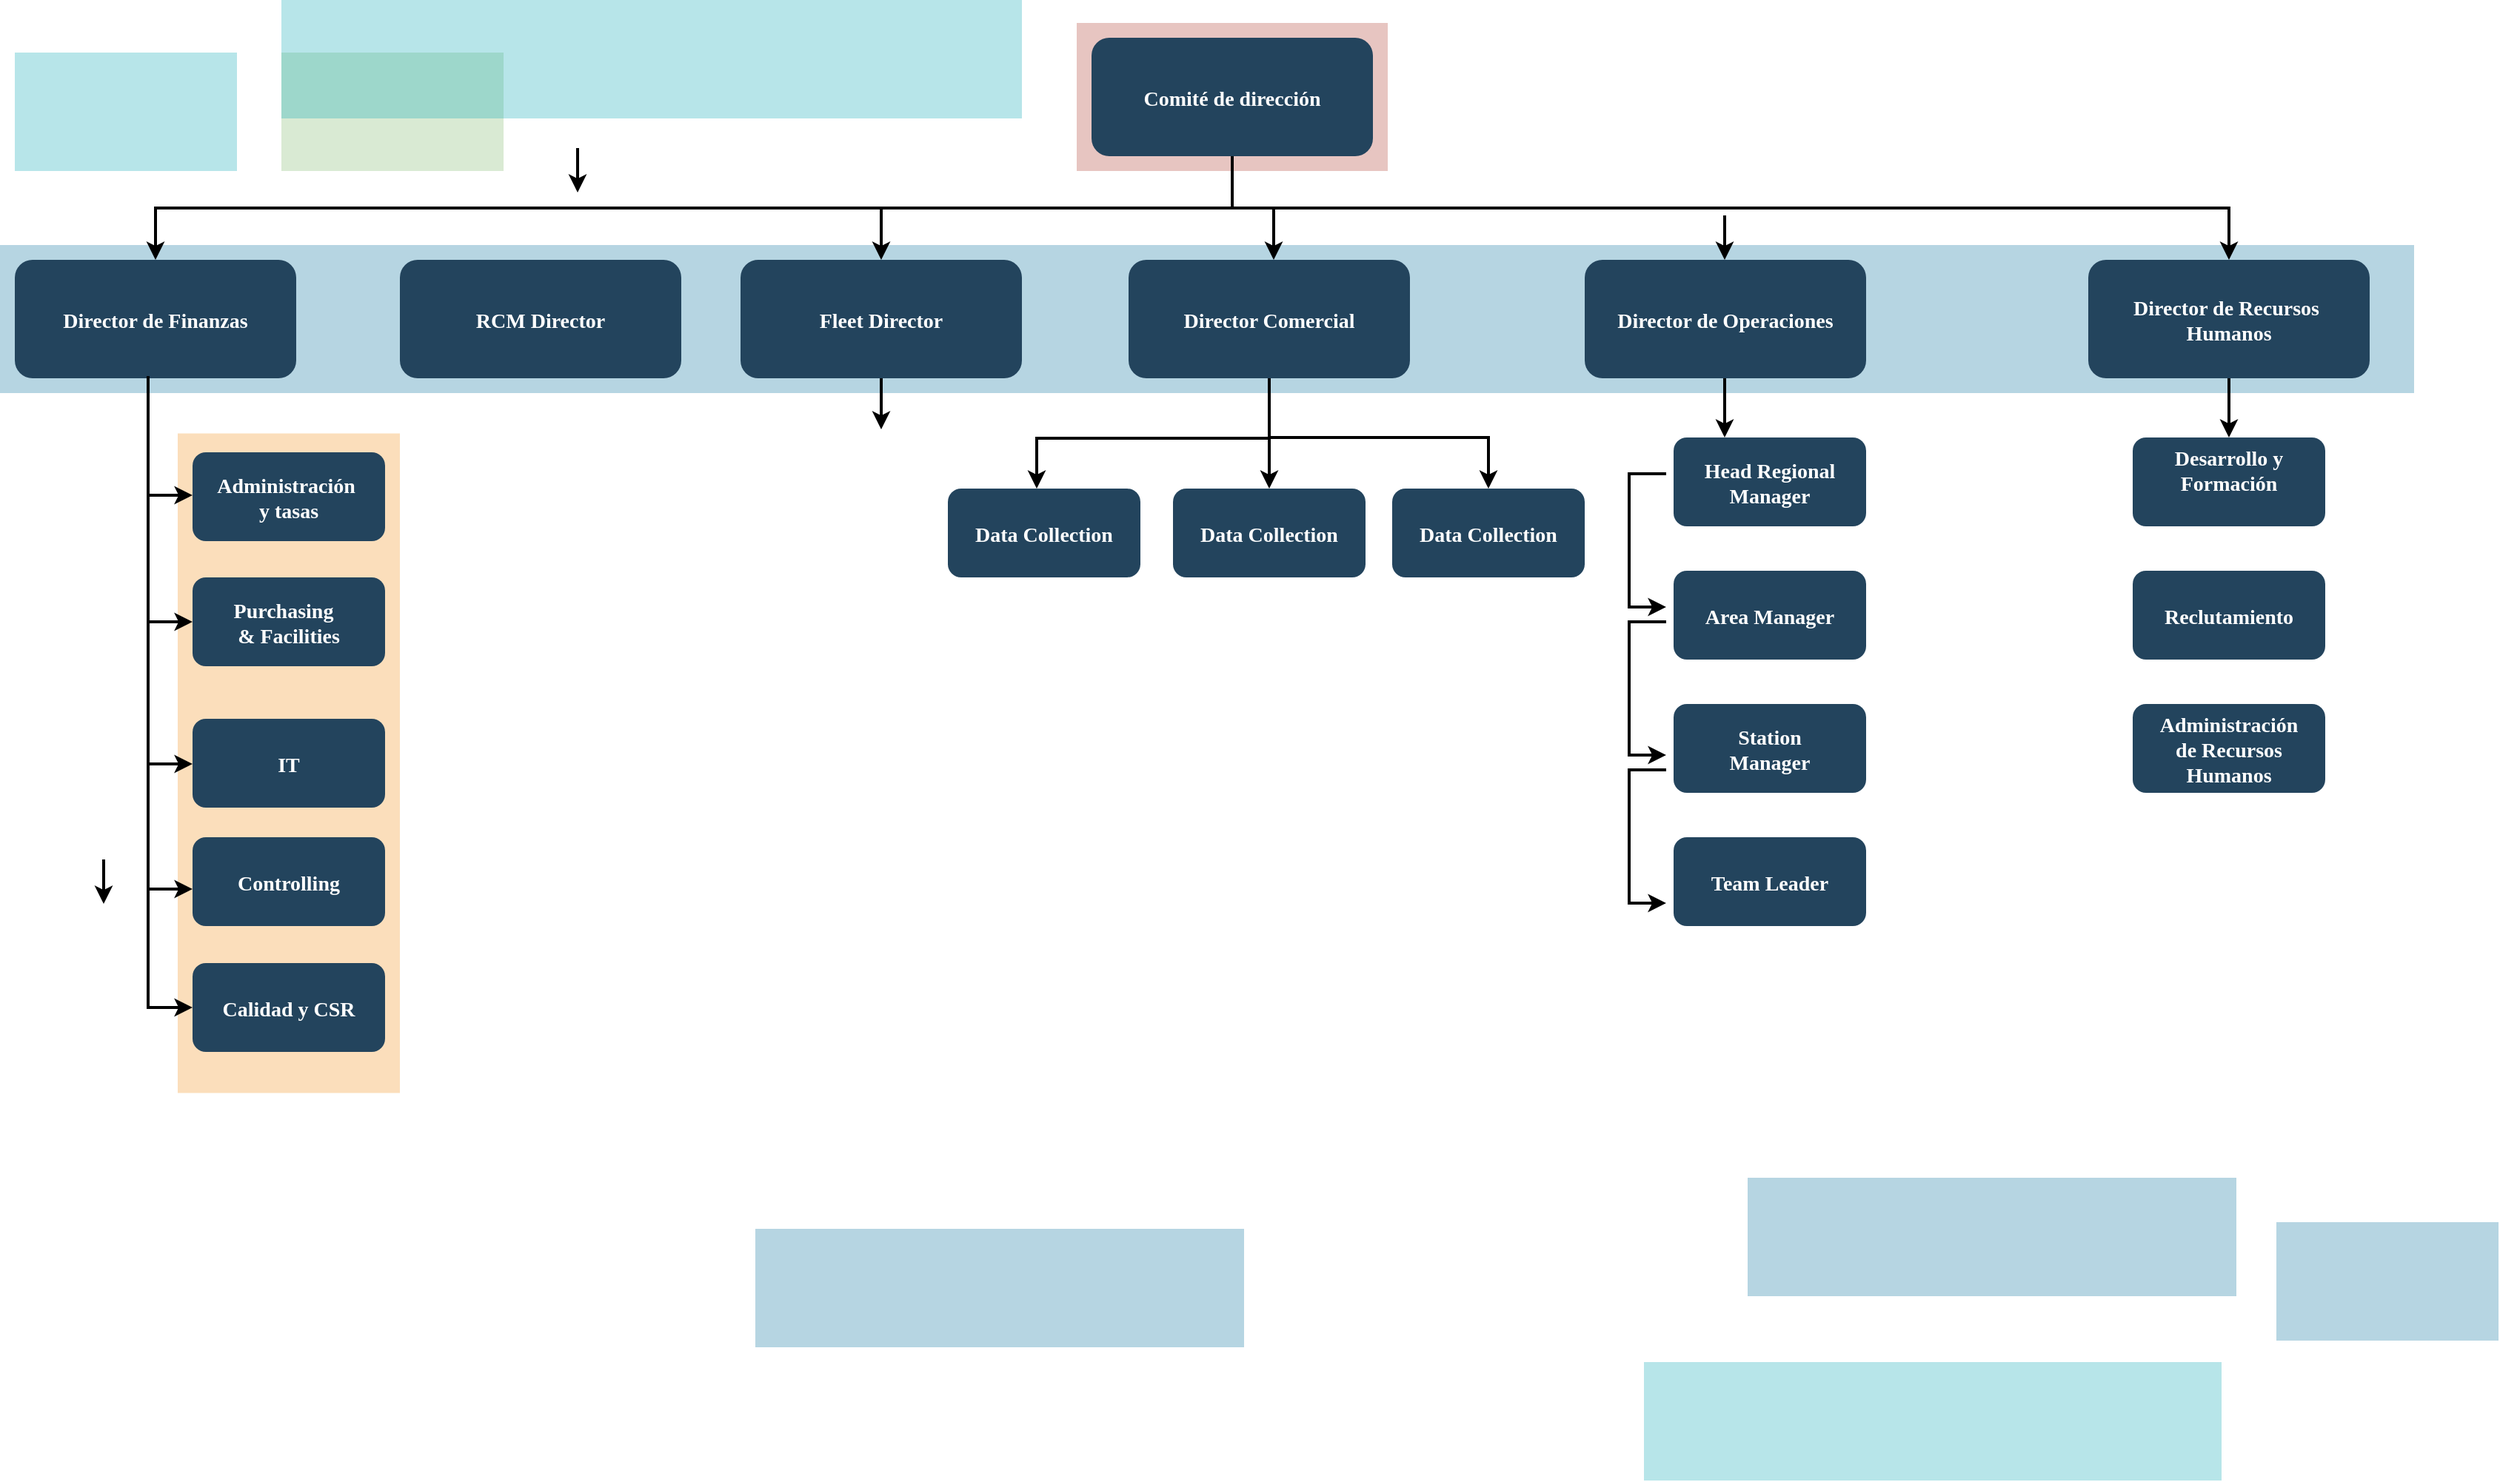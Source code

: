 <mxfile version="22.0.2" type="device">
  <diagram name="Page-1" id="2c0d36ab-eaac-3732-788b-9136903baeff">
    <mxGraphModel dx="1262" dy="592" grid="1" gridSize="10" guides="1" tooltips="1" connect="1" arrows="1" fold="1" page="1" pageScale="1.5" pageWidth="1169" pageHeight="827" background="none" math="0" shadow="0">
      <root>
        <mxCell id="0" />
        <mxCell id="1" parent="0" />
        <mxCell id="123" value="" style="fillColor=#AE4132;strokeColor=none;opacity=30;" parent="1" vertex="1">
          <mxGeometry x="747" y="175.5" width="210" height="100.0" as="geometry" />
        </mxCell>
        <mxCell id="122" value="" style="fillColor=#10739E;strokeColor=none;opacity=30;" parent="1" vertex="1">
          <mxGeometry x="20" y="325.5" width="1630" height="100" as="geometry" />
        </mxCell>
        <mxCell id="118" value="" style="fillColor=#F2931E;strokeColor=none;opacity=30;" parent="1" vertex="1">
          <mxGeometry x="140" y="452.75" width="150" height="445.5" as="geometry" />
        </mxCell>
        <mxCell id="116" value="" style="fillColor=#10739E;strokeColor=none;opacity=30;" parent="1" vertex="1">
          <mxGeometry x="1557" y="985.5" width="150" height="80" as="geometry" />
        </mxCell>
        <mxCell id="115" value="" style="fillColor=#10739E;strokeColor=none;opacity=30;" parent="1" vertex="1">
          <mxGeometry x="1200" y="955.5" width="330" height="80" as="geometry" />
        </mxCell>
        <mxCell id="113" value="" style="fillColor=#10739E;strokeColor=none;opacity=30;" parent="1" vertex="1">
          <mxGeometry x="530" y="990.0" width="330.0" height="80" as="geometry" />
        </mxCell>
        <mxCell id="111" value="" style="fillColor=#D9EAD3;strokeColor=none" parent="1" vertex="1">
          <mxGeometry x="210" y="195.5" width="150" height="80" as="geometry" />
        </mxCell>
        <mxCell id="110" value="" style="fillColor=#12AAB5;strokeColor=none;opacity=30;" parent="1" vertex="1">
          <mxGeometry x="1130" y="1080" width="390" height="80" as="geometry" />
        </mxCell>
        <mxCell id="109" value="" style="fillColor=#12AAB5;strokeColor=none;opacity=30;" parent="1" vertex="1">
          <mxGeometry x="210" y="160" width="500" height="80" as="geometry" />
        </mxCell>
        <mxCell id="108" value="" style="fillColor=#12AAB5;strokeColor=none;opacity=30;" parent="1" vertex="1">
          <mxGeometry x="30.0" y="195.5" width="150" height="80" as="geometry" />
        </mxCell>
        <mxCell id="2" value="Comité de dirección" style="rounded=1;fillColor=#23445D;gradientColor=none;strokeColor=none;fontColor=#FFFFFF;fontStyle=1;fontFamily=Tahoma;fontSize=14" parent="1" vertex="1">
          <mxGeometry x="757" y="185.5" width="190" height="80" as="geometry" />
        </mxCell>
        <mxCell id="4" value="Director de Recursos &#xa;Humanos" style="rounded=1;fillColor=#23445D;gradientColor=none;strokeColor=none;fontColor=#FFFFFF;fontStyle=1;fontFamily=Tahoma;fontSize=14" parent="1" vertex="1">
          <mxGeometry x="1430.0" y="335.5" width="190" height="80" as="geometry" />
        </mxCell>
        <mxCell id="9" value="" style="edgeStyle=elbowEdgeStyle;elbow=vertical;strokeWidth=2;rounded=0" parent="1" source="2" target="4" edge="1">
          <mxGeometry x="337" y="215.5" width="100" height="100" as="geometry">
            <mxPoint x="337" y="315.5" as="sourcePoint" />
            <mxPoint x="437" y="215.5" as="targetPoint" />
          </mxGeometry>
        </mxCell>
        <mxCell id="10" value="Director Comercial" style="rounded=1;fillColor=#23445D;gradientColor=none;strokeColor=none;fontColor=#FFFFFF;fontStyle=1;fontFamily=Tahoma;fontSize=14" parent="1" vertex="1">
          <mxGeometry x="782" y="335.5" width="190" height="80" as="geometry" />
        </mxCell>
        <mxCell id="12" value="Fleet Director" style="rounded=1;fillColor=#23445D;gradientColor=none;strokeColor=none;fontColor=#FFFFFF;fontStyle=1;fontFamily=Tahoma;fontSize=14" parent="1" vertex="1">
          <mxGeometry x="520.0" y="335.5" width="190" height="80" as="geometry" />
        </mxCell>
        <mxCell id="13" value="Director de Finanzas" style="rounded=1;fillColor=#23445D;gradientColor=none;strokeColor=none;fontColor=#FFFFFF;fontStyle=1;fontFamily=Tahoma;fontSize=14" parent="1" vertex="1">
          <mxGeometry x="30" y="335.5" width="190" height="80" as="geometry" />
        </mxCell>
        <mxCell id="16" value="Administración &#xa;y tasas" style="rounded=1;fillColor=#23445D;gradientColor=none;strokeColor=none;fontColor=#FFFFFF;fontStyle=1;fontFamily=Tahoma;fontSize=14" parent="1" vertex="1">
          <mxGeometry x="150" y="465.5" width="130" height="60" as="geometry" />
        </mxCell>
        <mxCell id="17" value="&#xa;Purchasing  &#xa;&amp; Facilities&#xa;" style="rounded=1;fillColor=#23445D;gradientColor=none;strokeColor=none;fontColor=#FFFFFF;fontStyle=1;fontFamily=Tahoma;fontSize=14" parent="1" vertex="1">
          <mxGeometry x="150" y="550" width="130" height="60" as="geometry" />
        </mxCell>
        <mxCell id="18" value="IT" style="rounded=1;fillColor=#23445D;gradientColor=none;strokeColor=none;fontColor=#FFFFFF;fontStyle=1;fontFamily=Tahoma;fontSize=14" parent="1" vertex="1">
          <mxGeometry x="150" y="645.5" width="130" height="60" as="geometry" />
        </mxCell>
        <mxCell id="19" value="Controlling" style="rounded=1;fillColor=#23445D;gradientColor=none;strokeColor=none;fontColor=#FFFFFF;fontStyle=1;fontFamily=Tahoma;fontSize=14" parent="1" vertex="1">
          <mxGeometry x="150" y="725.5" width="130" height="60" as="geometry" />
        </mxCell>
        <mxCell id="20" value="Calidad y CSR" style="rounded=1;fillColor=#23445D;gradientColor=none;strokeColor=none;fontColor=#FFFFFF;fontStyle=1;fontFamily=Tahoma;fontSize=14" parent="1" vertex="1">
          <mxGeometry x="150" y="810.5" width="130" height="60" as="geometry" />
        </mxCell>
        <mxCell id="28" value="Data Collection" style="rounded=1;fillColor=#23445D;gradientColor=none;strokeColor=none;fontColor=#FFFFFF;fontStyle=1;fontFamily=Tahoma;fontSize=14" parent="1" vertex="1">
          <mxGeometry x="812" y="490" width="130" height="60" as="geometry" />
        </mxCell>
        <mxCell id="32" value="Data Collection" style="rounded=1;fillColor=#23445D;gradientColor=none;strokeColor=none;fontColor=#FFFFFF;fontStyle=1;fontFamily=Tahoma;fontSize=14" parent="1" vertex="1">
          <mxGeometry x="660" y="490" width="130" height="60" as="geometry" />
        </mxCell>
        <mxCell id="44" value="&#xa;Head Regional&#xa;Manager&#xa;" style="rounded=1;fillColor=#23445D;gradientColor=none;strokeColor=none;fontColor=#FFFFFF;fontStyle=1;fontFamily=Tahoma;fontSize=14" parent="1" vertex="1">
          <mxGeometry x="1150" y="455.5" width="130" height="60" as="geometry" />
        </mxCell>
        <mxCell id="45" value="&#xa;Area Manager&#xa;" style="rounded=1;fillColor=#23445D;gradientColor=none;strokeColor=none;fontColor=#FFFFFF;fontStyle=1;fontFamily=Tahoma;fontSize=14" parent="1" vertex="1">
          <mxGeometry x="1150" y="545.5" width="130" height="60" as="geometry" />
        </mxCell>
        <mxCell id="46" value="&#xa;Station&#xa;Manager&#xa;" style="rounded=1;fillColor=#23445D;gradientColor=none;strokeColor=none;fontColor=#FFFFFF;fontStyle=1;fontFamily=Tahoma;fontSize=14" parent="1" vertex="1">
          <mxGeometry x="1150" y="635.5" width="130" height="60" as="geometry" />
        </mxCell>
        <mxCell id="47" value="&#xa;Team Leader&#xa;" style="rounded=1;fillColor=#23445D;gradientColor=none;strokeColor=none;fontColor=#FFFFFF;fontStyle=1;fontFamily=Tahoma;fontSize=14" parent="1" vertex="1">
          <mxGeometry x="1150" y="725.5" width="130" height="60" as="geometry" />
        </mxCell>
        <mxCell id="48" value="Desarrollo y &#xa;Formación&#xa;" style="rounded=1;fillColor=#23445D;gradientColor=none;strokeColor=none;fontColor=#FFFFFF;fontStyle=1;fontFamily=Tahoma;fontSize=14" parent="1" vertex="1">
          <mxGeometry x="1460" y="455.5" width="130" height="60" as="geometry" />
        </mxCell>
        <mxCell id="49" value="Reclutamiento" style="rounded=1;fillColor=#23445D;gradientColor=none;strokeColor=none;fontColor=#FFFFFF;fontStyle=1;fontFamily=Tahoma;fontSize=14" parent="1" vertex="1">
          <mxGeometry x="1460" y="545.5" width="130" height="60" as="geometry" />
        </mxCell>
        <mxCell id="50" value="&#xa;Administración&#xa;de Recursos&#xa;Humanos&#xa;" style="rounded=1;fillColor=#23445D;gradientColor=none;strokeColor=none;fontColor=#FFFFFF;fontStyle=1;fontFamily=Tahoma;fontSize=14" parent="1" vertex="1">
          <mxGeometry x="1460" y="635.5" width="130" height="60" as="geometry" />
        </mxCell>
        <mxCell id="59" value="" style="edgeStyle=elbowEdgeStyle;elbow=vertical;strokeWidth=2;rounded=0" parent="1" source="2" target="12" edge="1">
          <mxGeometry x="347" y="225.5" width="100" height="100" as="geometry">
            <mxPoint x="862.0" y="275.5" as="sourcePoint" />
            <mxPoint x="1467.0" y="345.5" as="targetPoint" />
          </mxGeometry>
        </mxCell>
        <mxCell id="61" value="" style="edgeStyle=elbowEdgeStyle;elbow=vertical;strokeWidth=2;rounded=0" parent="1" source="2" target="13" edge="1">
          <mxGeometry x="-23" y="135.5" width="100" height="100" as="geometry">
            <mxPoint x="-23" y="235.5" as="sourcePoint" />
            <mxPoint x="77" y="135.5" as="targetPoint" />
          </mxGeometry>
        </mxCell>
        <mxCell id="64" value="" style="edgeStyle=elbowEdgeStyle;elbow=horizontal;strokeWidth=2;rounded=0;" parent="1" edge="1">
          <mxGeometry x="-23" y="135.5" width="100" height="100" as="geometry">
            <mxPoint x="120" y="414" as="sourcePoint" />
            <mxPoint x="150" y="494.5" as="targetPoint" />
            <Array as="points">
              <mxPoint x="120" y="494.5" />
              <mxPoint x="130" y="474.5" />
              <mxPoint x="120" y="454.5" />
              <mxPoint x="202" y="420" />
            </Array>
          </mxGeometry>
        </mxCell>
        <mxCell id="65" value="" style="edgeStyle=elbowEdgeStyle;elbow=horizontal;strokeWidth=2;rounded=0" parent="1" source="13" target="17" edge="1">
          <mxGeometry x="-23" y="135.5" width="100" height="100" as="geometry">
            <mxPoint x="-23" y="235.5" as="sourcePoint" />
            <mxPoint x="77" y="135.5" as="targetPoint" />
            <Array as="points">
              <mxPoint x="120" y="520" />
              <mxPoint x="202" y="475.5" />
            </Array>
          </mxGeometry>
        </mxCell>
        <mxCell id="66" value="" style="edgeStyle=elbowEdgeStyle;elbow=horizontal;strokeWidth=2;rounded=0" parent="1" edge="1">
          <mxGeometry x="-23" y="135.5" width="100" height="100" as="geometry">
            <mxPoint x="120" y="425.5" as="sourcePoint" />
            <mxPoint x="150" y="676" as="targetPoint" />
            <Array as="points">
              <mxPoint x="120" y="690" />
            </Array>
          </mxGeometry>
        </mxCell>
        <mxCell id="68" value="" style="edgeStyle=elbowEdgeStyle;elbow=horizontal;strokeWidth=2;rounded=0" parent="1" source="13" target="20" edge="1">
          <mxGeometry x="-23" y="135.5" width="100" height="100" as="geometry">
            <mxPoint x="-23" y="235.5" as="sourcePoint" />
            <mxPoint x="77" y="135.5" as="targetPoint" />
            <Array as="points">
              <mxPoint x="120" y="700" />
              <mxPoint x="140" y="560" />
              <mxPoint x="202" y="615.5" />
            </Array>
          </mxGeometry>
        </mxCell>
        <mxCell id="101" value="" style="edgeStyle=elbowEdgeStyle;elbow=vertical;strokeWidth=2;rounded=0" parent="1" source="12" edge="1">
          <mxGeometry x="-23" y="135.5" width="100" height="100" as="geometry">
            <mxPoint x="-23" y="235.5" as="sourcePoint" />
            <mxPoint x="615" y="450" as="targetPoint" />
          </mxGeometry>
        </mxCell>
        <mxCell id="104" value="" style="edgeStyle=elbowEdgeStyle;elbow=vertical;strokeWidth=2;rounded=0" parent="1" source="4" target="48" edge="1">
          <mxGeometry x="-23" y="135.5" width="100" height="100" as="geometry">
            <mxPoint x="-23" y="235.5" as="sourcePoint" />
            <mxPoint x="77" y="135.5" as="targetPoint" />
          </mxGeometry>
        </mxCell>
        <mxCell id="107" value="" style="edgeStyle=elbowEdgeStyle;elbow=vertical;rounded=0;strokeWidth=2" parent="1" edge="1">
          <mxGeometry x="-23" y="135.5" width="100" height="100" as="geometry">
            <mxPoint x="90" y="740.5" as="sourcePoint" />
            <mxPoint x="90" y="770.5" as="targetPoint" />
          </mxGeometry>
        </mxCell>
        <mxCell id="MI_ktkqq8Uqgu8UM0DYB-123" value="RCM Director" style="rounded=1;fillColor=#23445D;gradientColor=none;strokeColor=none;fontColor=#FFFFFF;fontStyle=1;fontFamily=Tahoma;fontSize=14" parent="1" vertex="1">
          <mxGeometry x="290.0" y="335.5" width="190" height="80" as="geometry" />
        </mxCell>
        <mxCell id="MI_ktkqq8Uqgu8UM0DYB-124" value="Director de Operaciones" style="rounded=1;fillColor=#23445D;gradientColor=none;strokeColor=none;fontColor=#FFFFFF;fontStyle=1;fontFamily=Tahoma;fontSize=14" parent="1" vertex="1">
          <mxGeometry x="1090" y="335.5" width="190" height="80" as="geometry" />
        </mxCell>
        <mxCell id="MI_ktkqq8Uqgu8UM0DYB-125" value="" style="edgeStyle=elbowEdgeStyle;elbow=vertical;strokeWidth=2;rounded=0" parent="1" edge="1">
          <mxGeometry x="-23" y="135.5" width="100" height="100" as="geometry">
            <mxPoint x="1184.5" y="415.5" as="sourcePoint" />
            <mxPoint x="1184.5" y="455.5" as="targetPoint" />
            <Array as="points">
              <mxPoint x="1322.5" y="429.5" />
            </Array>
          </mxGeometry>
        </mxCell>
        <mxCell id="MI_ktkqq8Uqgu8UM0DYB-128" value="" style="edgeStyle=elbowEdgeStyle;elbow=horizontal;strokeWidth=2;rounded=0" parent="1" edge="1">
          <mxGeometry x="-23" y="135.5" width="100" height="100" as="geometry">
            <mxPoint x="1145" y="480" as="sourcePoint" />
            <mxPoint x="1145" y="570" as="targetPoint" />
            <Array as="points">
              <mxPoint x="1120" y="529.5" />
            </Array>
          </mxGeometry>
        </mxCell>
        <mxCell id="MI_ktkqq8Uqgu8UM0DYB-129" value="" style="edgeStyle=elbowEdgeStyle;elbow=horizontal;strokeWidth=2;rounded=0" parent="1" edge="1">
          <mxGeometry x="-23" y="135.5" width="100" height="100" as="geometry">
            <mxPoint x="1145" y="580" as="sourcePoint" />
            <mxPoint x="1145" y="670" as="targetPoint" />
            <Array as="points">
              <mxPoint x="1120" y="629.5" />
            </Array>
          </mxGeometry>
        </mxCell>
        <mxCell id="MI_ktkqq8Uqgu8UM0DYB-130" value="" style="edgeStyle=elbowEdgeStyle;elbow=horizontal;strokeWidth=2;rounded=0" parent="1" edge="1">
          <mxGeometry x="-23" y="135.5" width="100" height="100" as="geometry">
            <mxPoint x="1145" y="680" as="sourcePoint" />
            <mxPoint x="1145" y="770" as="targetPoint" />
            <Array as="points">
              <mxPoint x="1120" y="729.5" />
            </Array>
          </mxGeometry>
        </mxCell>
        <mxCell id="MI_ktkqq8Uqgu8UM0DYB-133" value="" style="edgeStyle=elbowEdgeStyle;elbow=vertical;rounded=0;strokeWidth=2" parent="1" edge="1">
          <mxGeometry x="-23" y="135.5" width="100" height="100" as="geometry">
            <mxPoint x="410" y="260" as="sourcePoint" />
            <mxPoint x="410" y="290" as="targetPoint" />
          </mxGeometry>
        </mxCell>
        <mxCell id="MI_ktkqq8Uqgu8UM0DYB-134" value="" style="edgeStyle=elbowEdgeStyle;elbow=vertical;rounded=0;strokeWidth=2" parent="1" edge="1">
          <mxGeometry x="-23" y="135.5" width="100" height="100" as="geometry">
            <mxPoint x="1184.5" y="305.5" as="sourcePoint" />
            <mxPoint x="1184.5" y="335.5" as="targetPoint" />
          </mxGeometry>
        </mxCell>
        <mxCell id="MI_ktkqq8Uqgu8UM0DYB-136" value="" style="edgeStyle=elbowEdgeStyle;elbow=horizontal;strokeWidth=2;rounded=0;" parent="1" edge="1">
          <mxGeometry x="-23" y="135.5" width="100" height="100" as="geometry">
            <mxPoint x="120" y="420" as="sourcePoint" />
            <mxPoint x="150" y="760.5" as="targetPoint" />
            <Array as="points">
              <mxPoint x="120" y="619.5" />
              <mxPoint x="140" y="479.5" />
              <mxPoint x="202" y="535" />
            </Array>
          </mxGeometry>
        </mxCell>
        <mxCell id="MI_ktkqq8Uqgu8UM0DYB-139" value="" style="edgeStyle=elbowEdgeStyle;elbow=vertical;strokeWidth=2;rounded=0" parent="1" edge="1">
          <mxGeometry x="-23" y="135.5" width="100" height="100" as="geometry">
            <mxPoint x="880" y="301.5" as="sourcePoint" />
            <mxPoint x="880" y="335.5" as="targetPoint" />
          </mxGeometry>
        </mxCell>
        <mxCell id="MI_ktkqq8Uqgu8UM0DYB-140" value="" style="edgeStyle=elbowEdgeStyle;elbow=vertical;strokeWidth=2;rounded=0;exitX=0.5;exitY=1;exitDx=0;exitDy=0;" parent="1" source="10" edge="1">
          <mxGeometry x="-23" y="135.5" width="100" height="100" as="geometry">
            <mxPoint x="1027" y="425.5" as="sourcePoint" />
            <mxPoint x="720" y="490" as="targetPoint" />
            <Array as="points">
              <mxPoint x="580" y="456" />
            </Array>
          </mxGeometry>
        </mxCell>
        <mxCell id="MI_ktkqq8Uqgu8UM0DYB-142" value="" style="edgeStyle=elbowEdgeStyle;elbow=vertical;strokeWidth=2;rounded=0;exitX=0.5;exitY=1;exitDx=0;exitDy=0;" parent="1" edge="1">
          <mxGeometry x="-23" y="135.5" width="100" height="100" as="geometry">
            <mxPoint x="877" y="415.5" as="sourcePoint" />
            <mxPoint x="877" y="490" as="targetPoint" />
            <Array as="points">
              <mxPoint x="580" y="455.5" />
            </Array>
          </mxGeometry>
        </mxCell>
        <mxCell id="MI_ktkqq8Uqgu8UM0DYB-143" value="" style="edgeStyle=elbowEdgeStyle;elbow=vertical;strokeWidth=2;rounded=0;exitX=0.5;exitY=1;exitDx=0;exitDy=0;entryX=0.5;entryY=0;entryDx=0;entryDy=0;" parent="1" edge="1" target="sW6XZj63KOnHWxAYgvJL-123">
          <mxGeometry x="-23" y="135.5" width="100" height="100" as="geometry">
            <mxPoint x="877" y="415.5" as="sourcePoint" />
            <mxPoint x="1040" y="490" as="targetPoint" />
            <Array as="points">
              <mxPoint x="580" y="455.5" />
            </Array>
          </mxGeometry>
        </mxCell>
        <mxCell id="sW6XZj63KOnHWxAYgvJL-123" value="Data Collection" style="rounded=1;fillColor=#23445D;gradientColor=none;strokeColor=none;fontColor=#FFFFFF;fontStyle=1;fontFamily=Tahoma;fontSize=14" vertex="1" parent="1">
          <mxGeometry x="960" y="490" width="130" height="60" as="geometry" />
        </mxCell>
      </root>
    </mxGraphModel>
  </diagram>
</mxfile>

